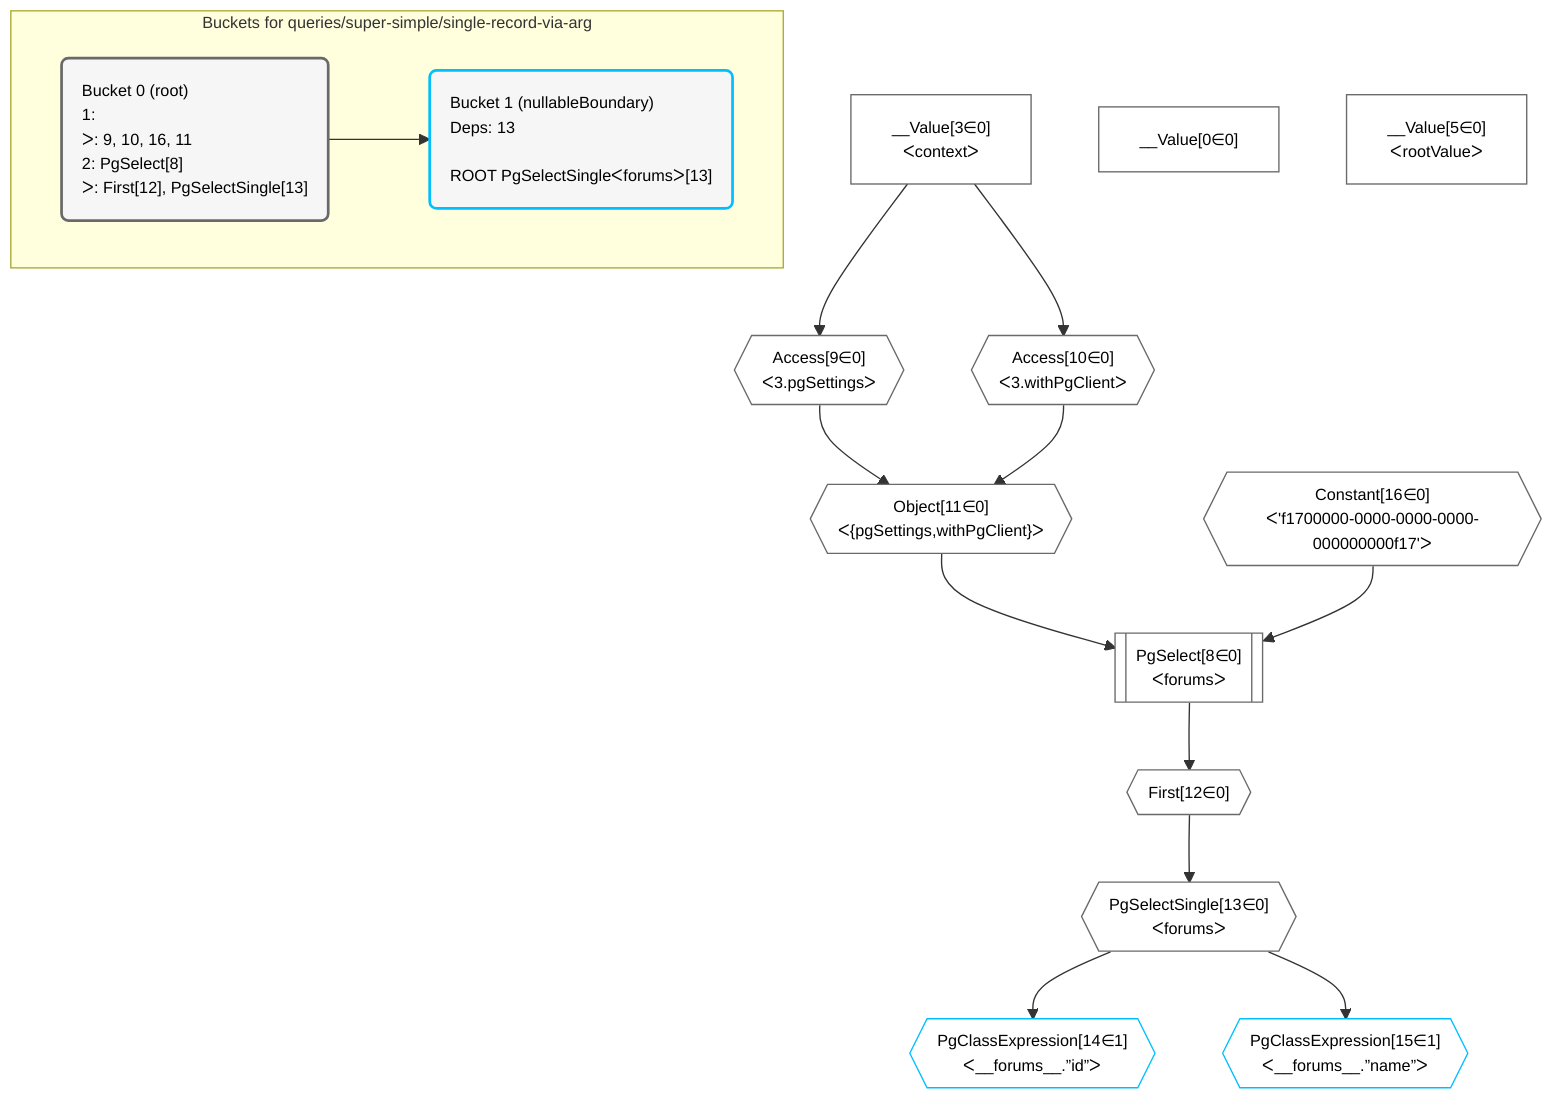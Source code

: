 %%{init: {'themeVariables': { 'fontSize': '12px'}}}%%
graph TD
    classDef path fill:#eee,stroke:#000,color:#000
    classDef plan fill:#fff,stroke-width:1px,color:#000
    classDef itemplan fill:#fff,stroke-width:2px,color:#000
    classDef unbatchedplan fill:#dff,stroke-width:1px,color:#000
    classDef sideeffectplan fill:#fcc,stroke-width:2px,color:#000
    classDef bucket fill:#f6f6f6,color:#000,stroke-width:2px,text-align:left


    %% plan dependencies
    PgSelect8[["PgSelect[8∈0]<br />ᐸforumsᐳ"]]:::plan
    Object11{{"Object[11∈0]<br />ᐸ{pgSettings,withPgClient}ᐳ"}}:::plan
    Constant16{{"Constant[16∈0]<br />ᐸ'f1700000-0000-0000-0000-000000000f17'ᐳ"}}:::plan
    Object11 & Constant16 --> PgSelect8
    Access9{{"Access[9∈0]<br />ᐸ3.pgSettingsᐳ"}}:::plan
    Access10{{"Access[10∈0]<br />ᐸ3.withPgClientᐳ"}}:::plan
    Access9 & Access10 --> Object11
    __Value3["__Value[3∈0]<br />ᐸcontextᐳ"]:::plan
    __Value3 --> Access9
    __Value3 --> Access10
    First12{{"First[12∈0]"}}:::plan
    PgSelect8 --> First12
    PgSelectSingle13{{"PgSelectSingle[13∈0]<br />ᐸforumsᐳ"}}:::plan
    First12 --> PgSelectSingle13
    __Value0["__Value[0∈0]"]:::plan
    __Value5["__Value[5∈0]<br />ᐸrootValueᐳ"]:::plan
    PgClassExpression14{{"PgClassExpression[14∈1]<br />ᐸ__forums__.”id”ᐳ"}}:::plan
    PgSelectSingle13 --> PgClassExpression14
    PgClassExpression15{{"PgClassExpression[15∈1]<br />ᐸ__forums__.”name”ᐳ"}}:::plan
    PgSelectSingle13 --> PgClassExpression15

    %% define steps

    subgraph "Buckets for queries/super-simple/single-record-via-arg"
    Bucket0("Bucket 0 (root)<br />1: <br />ᐳ: 9, 10, 16, 11<br />2: PgSelect[8]<br />ᐳ: First[12], PgSelectSingle[13]"):::bucket
    classDef bucket0 stroke:#696969
    class Bucket0,__Value0,__Value3,__Value5,PgSelect8,Access9,Access10,Object11,First12,PgSelectSingle13,Constant16 bucket0
    Bucket1("Bucket 1 (nullableBoundary)<br />Deps: 13<br /><br />ROOT PgSelectSingleᐸforumsᐳ[13]"):::bucket
    classDef bucket1 stroke:#00bfff
    class Bucket1,PgClassExpression14,PgClassExpression15 bucket1
    Bucket0 --> Bucket1
    end